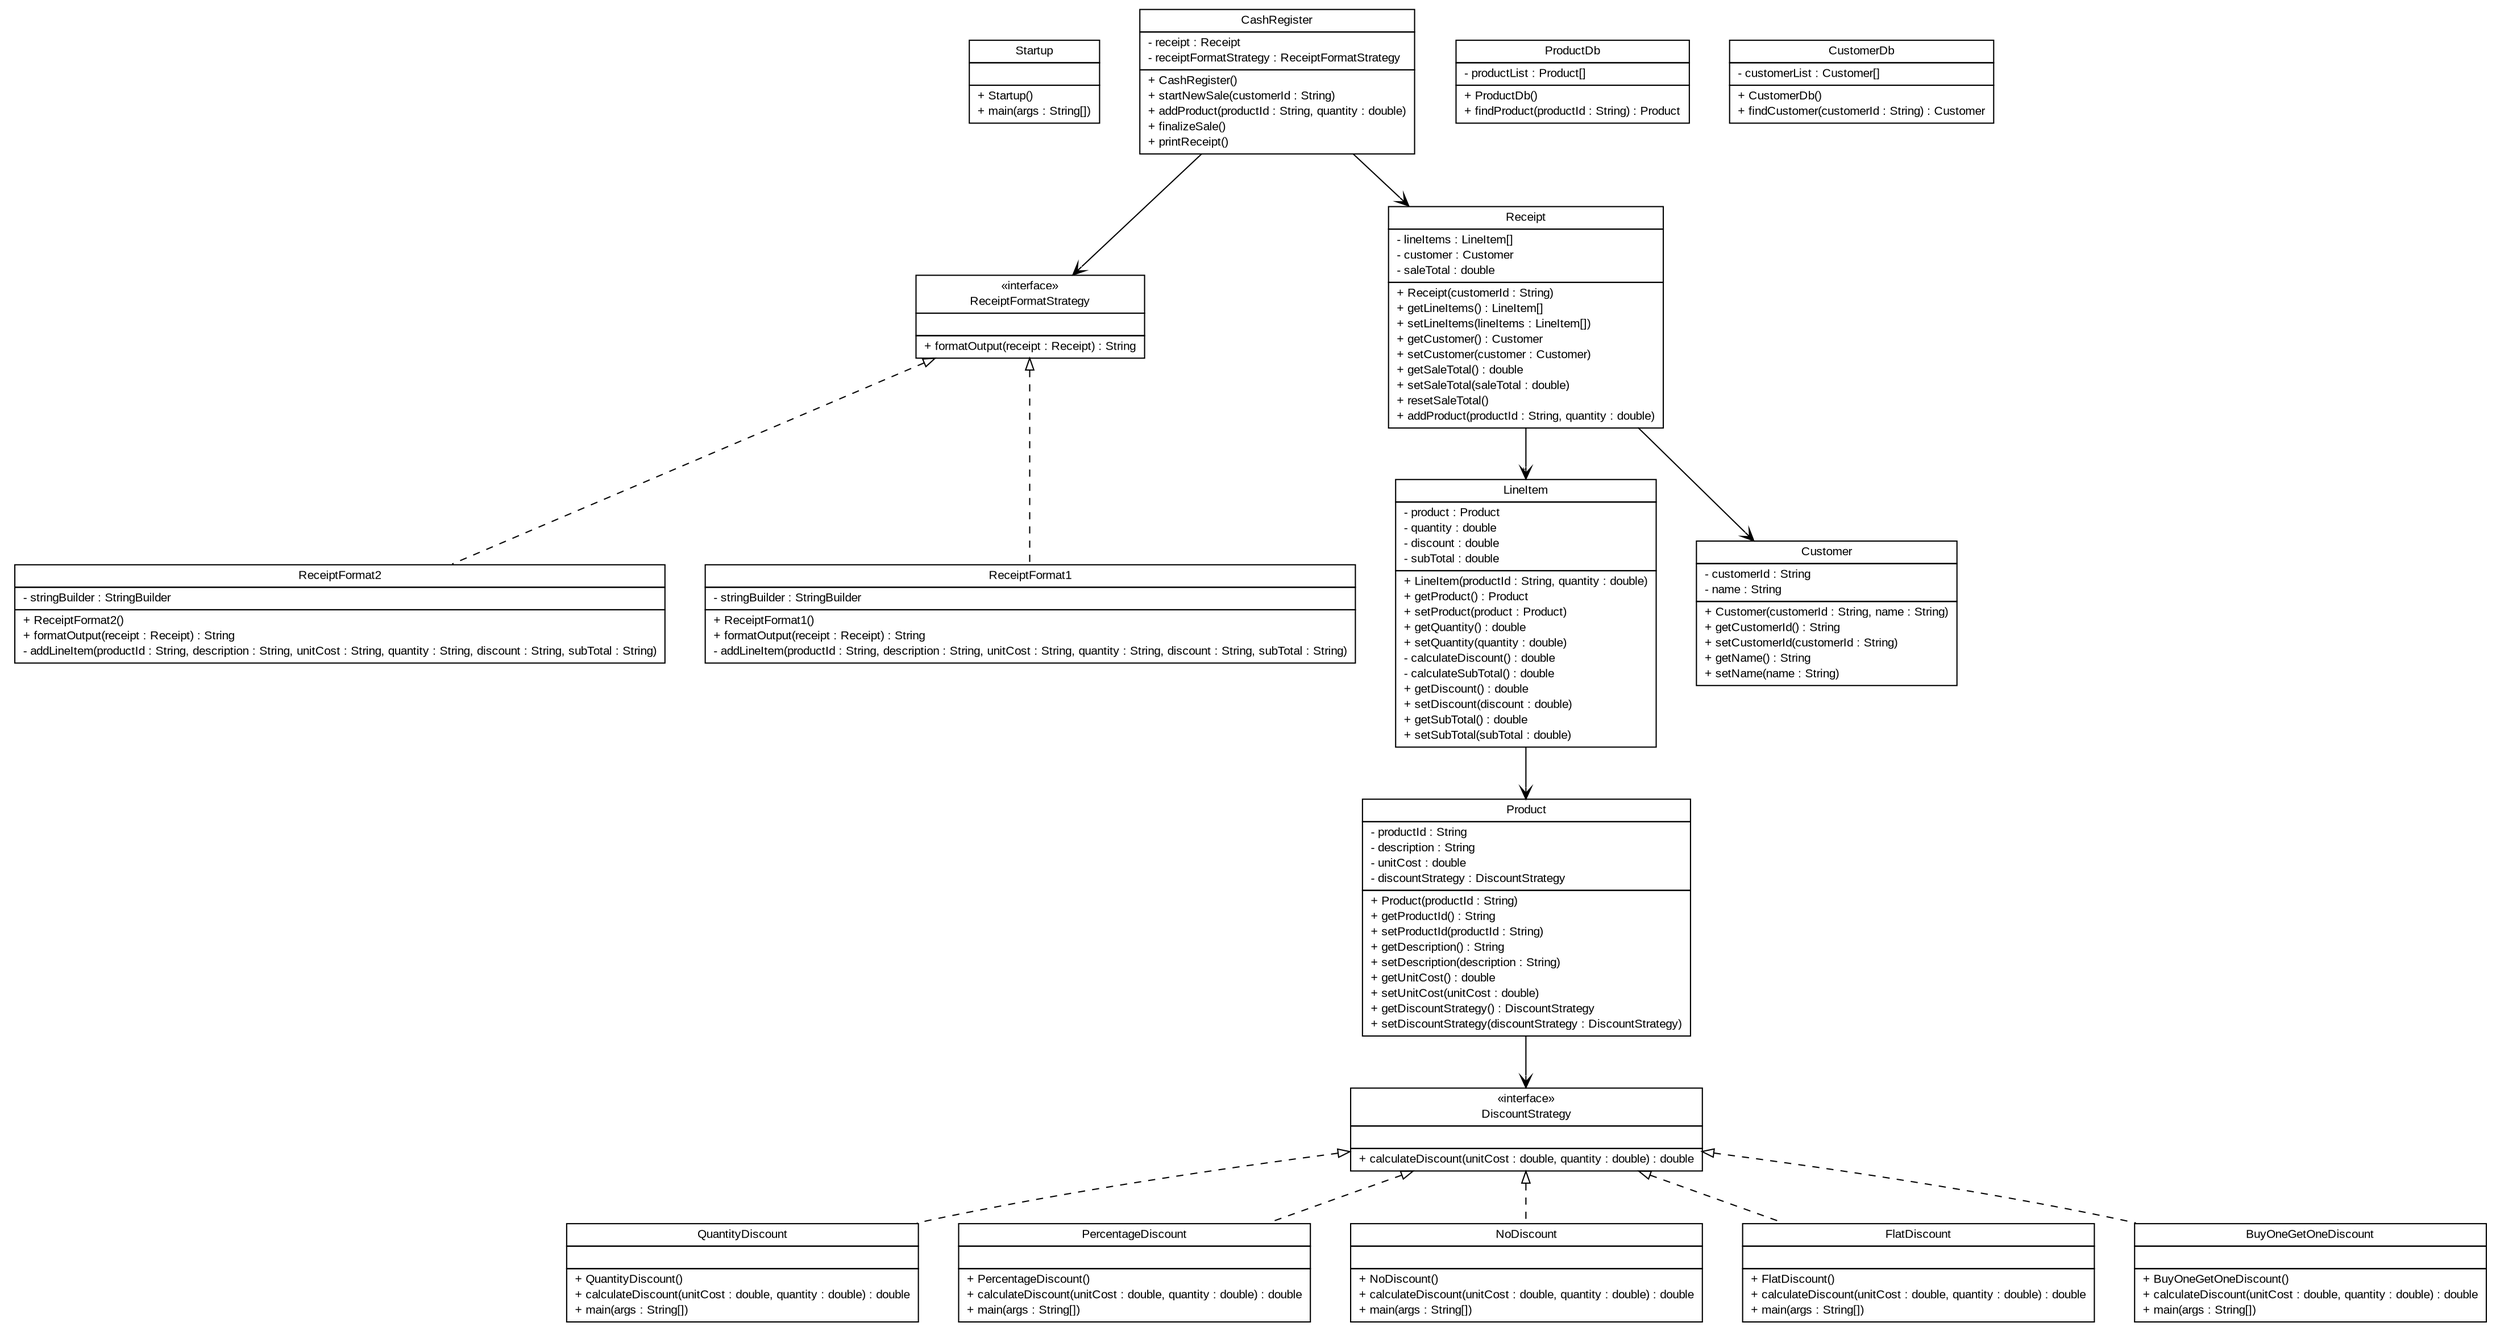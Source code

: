 #!/usr/local/bin/dot
#
# Class diagram 
# Generated by UMLGraph version 5.1 (http://www.umlgraph.org/)
#

digraph G {
	edge [fontname="arial",fontsize=10,labelfontname="arial",labelfontsize=10];
	node [fontname="arial",fontsize=10,shape=plaintext];
	nodesep=0.25;
	ranksep=0.5;
	// wctc.advancedjava.lab.DiscountStrategy.Startup
	c0 [label=<<table title="wctc.advancedjava.lab.DiscountStrategy.Startup" border="0" cellborder="1" cellspacing="0" cellpadding="2" port="p" href="./Startup.html">
		<tr><td><table border="0" cellspacing="0" cellpadding="1">
<tr><td align="center" balign="center"> Startup </td></tr>
		</table></td></tr>
		<tr><td><table border="0" cellspacing="0" cellpadding="1">
<tr><td align="left" balign="left">  </td></tr>
		</table></td></tr>
		<tr><td><table border="0" cellspacing="0" cellpadding="1">
<tr><td align="left" balign="left"> + Startup() </td></tr>
<tr><td align="left" balign="left"> + main(args : String[]) </td></tr>
		</table></td></tr>
		</table>>, fontname="arial", fontcolor="black", fontsize=10.0];
	// wctc.advancedjava.lab.DiscountStrategy.ReceiptFormatStrategy
	c1 [label=<<table title="wctc.advancedjava.lab.DiscountStrategy.ReceiptFormatStrategy" border="0" cellborder="1" cellspacing="0" cellpadding="2" port="p" href="./ReceiptFormatStrategy.html">
		<tr><td><table border="0" cellspacing="0" cellpadding="1">
<tr><td align="center" balign="center"> &#171;interface&#187; </td></tr>
<tr><td align="center" balign="center"> ReceiptFormatStrategy </td></tr>
		</table></td></tr>
		<tr><td><table border="0" cellspacing="0" cellpadding="1">
<tr><td align="left" balign="left">  </td></tr>
		</table></td></tr>
		<tr><td><table border="0" cellspacing="0" cellpadding="1">
<tr><td align="left" balign="left"> + formatOutput(receipt : Receipt) : String </td></tr>
		</table></td></tr>
		</table>>, fontname="arial", fontcolor="black", fontsize=10.0];
	// wctc.advancedjava.lab.DiscountStrategy.ReceiptFormat2
	c2 [label=<<table title="wctc.advancedjava.lab.DiscountStrategy.ReceiptFormat2" border="0" cellborder="1" cellspacing="0" cellpadding="2" port="p" href="./ReceiptFormat2.html">
		<tr><td><table border="0" cellspacing="0" cellpadding="1">
<tr><td align="center" balign="center"> ReceiptFormat2 </td></tr>
		</table></td></tr>
		<tr><td><table border="0" cellspacing="0" cellpadding="1">
<tr><td align="left" balign="left"> - stringBuilder : StringBuilder </td></tr>
		</table></td></tr>
		<tr><td><table border="0" cellspacing="0" cellpadding="1">
<tr><td align="left" balign="left"> + ReceiptFormat2() </td></tr>
<tr><td align="left" balign="left"> + formatOutput(receipt : Receipt) : String </td></tr>
<tr><td align="left" balign="left"> - addLineItem(productId : String, description : String, unitCost : String, quantity : String, discount : String, subTotal : String) </td></tr>
		</table></td></tr>
		</table>>, fontname="arial", fontcolor="black", fontsize=10.0];
	// wctc.advancedjava.lab.DiscountStrategy.ReceiptFormat1
	c3 [label=<<table title="wctc.advancedjava.lab.DiscountStrategy.ReceiptFormat1" border="0" cellborder="1" cellspacing="0" cellpadding="2" port="p" href="./ReceiptFormat1.html">
		<tr><td><table border="0" cellspacing="0" cellpadding="1">
<tr><td align="center" balign="center"> ReceiptFormat1 </td></tr>
		</table></td></tr>
		<tr><td><table border="0" cellspacing="0" cellpadding="1">
<tr><td align="left" balign="left"> - stringBuilder : StringBuilder </td></tr>
		</table></td></tr>
		<tr><td><table border="0" cellspacing="0" cellpadding="1">
<tr><td align="left" balign="left"> + ReceiptFormat1() </td></tr>
<tr><td align="left" balign="left"> + formatOutput(receipt : Receipt) : String </td></tr>
<tr><td align="left" balign="left"> - addLineItem(productId : String, description : String, unitCost : String, quantity : String, discount : String, subTotal : String) </td></tr>
		</table></td></tr>
		</table>>, fontname="arial", fontcolor="black", fontsize=10.0];
	// wctc.advancedjava.lab.DiscountStrategy.Receipt
	c4 [label=<<table title="wctc.advancedjava.lab.DiscountStrategy.Receipt" border="0" cellborder="1" cellspacing="0" cellpadding="2" port="p" href="./Receipt.html">
		<tr><td><table border="0" cellspacing="0" cellpadding="1">
<tr><td align="center" balign="center"> Receipt </td></tr>
		</table></td></tr>
		<tr><td><table border="0" cellspacing="0" cellpadding="1">
<tr><td align="left" balign="left"> - lineItems : LineItem[] </td></tr>
<tr><td align="left" balign="left"> - customer : Customer </td></tr>
<tr><td align="left" balign="left"> - saleTotal : double </td></tr>
		</table></td></tr>
		<tr><td><table border="0" cellspacing="0" cellpadding="1">
<tr><td align="left" balign="left"> + Receipt(customerId : String) </td></tr>
<tr><td align="left" balign="left"> + getLineItems() : LineItem[] </td></tr>
<tr><td align="left" balign="left"> + setLineItems(lineItems : LineItem[]) </td></tr>
<tr><td align="left" balign="left"> + getCustomer() : Customer </td></tr>
<tr><td align="left" balign="left"> + setCustomer(customer : Customer) </td></tr>
<tr><td align="left" balign="left"> + getSaleTotal() : double </td></tr>
<tr><td align="left" balign="left"> + setSaleTotal(saleTotal : double) </td></tr>
<tr><td align="left" balign="left"> + resetSaleTotal() </td></tr>
<tr><td align="left" balign="left"> + addProduct(productId : String, quantity : double) </td></tr>
		</table></td></tr>
		</table>>, fontname="arial", fontcolor="black", fontsize=10.0];
	// wctc.advancedjava.lab.DiscountStrategy.QuantityDiscount
	c5 [label=<<table title="wctc.advancedjava.lab.DiscountStrategy.QuantityDiscount" border="0" cellborder="1" cellspacing="0" cellpadding="2" port="p" href="./QuantityDiscount.html">
		<tr><td><table border="0" cellspacing="0" cellpadding="1">
<tr><td align="center" balign="center"> QuantityDiscount </td></tr>
		</table></td></tr>
		<tr><td><table border="0" cellspacing="0" cellpadding="1">
<tr><td align="left" balign="left">  </td></tr>
		</table></td></tr>
		<tr><td><table border="0" cellspacing="0" cellpadding="1">
<tr><td align="left" balign="left"> + QuantityDiscount() </td></tr>
<tr><td align="left" balign="left"> + calculateDiscount(unitCost : double, quantity : double) : double </td></tr>
<tr><td align="left" balign="left"> + main(args : String[]) </td></tr>
		</table></td></tr>
		</table>>, fontname="arial", fontcolor="black", fontsize=10.0];
	// wctc.advancedjava.lab.DiscountStrategy.ProductDb
	c6 [label=<<table title="wctc.advancedjava.lab.DiscountStrategy.ProductDb" border="0" cellborder="1" cellspacing="0" cellpadding="2" port="p" href="./ProductDb.html">
		<tr><td><table border="0" cellspacing="0" cellpadding="1">
<tr><td align="center" balign="center"> ProductDb </td></tr>
		</table></td></tr>
		<tr><td><table border="0" cellspacing="0" cellpadding="1">
<tr><td align="left" balign="left"> - productList : Product[] </td></tr>
		</table></td></tr>
		<tr><td><table border="0" cellspacing="0" cellpadding="1">
<tr><td align="left" balign="left"> + ProductDb() </td></tr>
<tr><td align="left" balign="left"> + findProduct(productId : String) : Product </td></tr>
		</table></td></tr>
		</table>>, fontname="arial", fontcolor="black", fontsize=10.0];
	// wctc.advancedjava.lab.DiscountStrategy.Product
	c7 [label=<<table title="wctc.advancedjava.lab.DiscountStrategy.Product" border="0" cellborder="1" cellspacing="0" cellpadding="2" port="p" href="./Product.html">
		<tr><td><table border="0" cellspacing="0" cellpadding="1">
<tr><td align="center" balign="center"> Product </td></tr>
		</table></td></tr>
		<tr><td><table border="0" cellspacing="0" cellpadding="1">
<tr><td align="left" balign="left"> - productId : String </td></tr>
<tr><td align="left" balign="left"> - description : String </td></tr>
<tr><td align="left" balign="left"> - unitCost : double </td></tr>
<tr><td align="left" balign="left"> - discountStrategy : DiscountStrategy </td></tr>
		</table></td></tr>
		<tr><td><table border="0" cellspacing="0" cellpadding="1">
<tr><td align="left" balign="left"> + Product(productId : String) </td></tr>
<tr><td align="left" balign="left"> + getProductId() : String </td></tr>
<tr><td align="left" balign="left"> + setProductId(productId : String) </td></tr>
<tr><td align="left" balign="left"> + getDescription() : String </td></tr>
<tr><td align="left" balign="left"> + setDescription(description : String) </td></tr>
<tr><td align="left" balign="left"> + getUnitCost() : double </td></tr>
<tr><td align="left" balign="left"> + setUnitCost(unitCost : double) </td></tr>
<tr><td align="left" balign="left"> + getDiscountStrategy() : DiscountStrategy </td></tr>
<tr><td align="left" balign="left"> + setDiscountStrategy(discountStrategy : DiscountStrategy) </td></tr>
		</table></td></tr>
		</table>>, fontname="arial", fontcolor="black", fontsize=10.0];
	// wctc.advancedjava.lab.DiscountStrategy.PercentageDiscount
	c8 [label=<<table title="wctc.advancedjava.lab.DiscountStrategy.PercentageDiscount" border="0" cellborder="1" cellspacing="0" cellpadding="2" port="p" href="./PercentageDiscount.html">
		<tr><td><table border="0" cellspacing="0" cellpadding="1">
<tr><td align="center" balign="center"> PercentageDiscount </td></tr>
		</table></td></tr>
		<tr><td><table border="0" cellspacing="0" cellpadding="1">
<tr><td align="left" balign="left">  </td></tr>
		</table></td></tr>
		<tr><td><table border="0" cellspacing="0" cellpadding="1">
<tr><td align="left" balign="left"> + PercentageDiscount() </td></tr>
<tr><td align="left" balign="left"> + calculateDiscount(unitCost : double, quantity : double) : double </td></tr>
<tr><td align="left" balign="left"> + main(args : String[]) </td></tr>
		</table></td></tr>
		</table>>, fontname="arial", fontcolor="black", fontsize=10.0];
	// wctc.advancedjava.lab.DiscountStrategy.NoDiscount
	c9 [label=<<table title="wctc.advancedjava.lab.DiscountStrategy.NoDiscount" border="0" cellborder="1" cellspacing="0" cellpadding="2" port="p" href="./NoDiscount.html">
		<tr><td><table border="0" cellspacing="0" cellpadding="1">
<tr><td align="center" balign="center"> NoDiscount </td></tr>
		</table></td></tr>
		<tr><td><table border="0" cellspacing="0" cellpadding="1">
<tr><td align="left" balign="left">  </td></tr>
		</table></td></tr>
		<tr><td><table border="0" cellspacing="0" cellpadding="1">
<tr><td align="left" balign="left"> + NoDiscount() </td></tr>
<tr><td align="left" balign="left"> + calculateDiscount(unitCost : double, quantity : double) : double </td></tr>
<tr><td align="left" balign="left"> + main(args : String[]) </td></tr>
		</table></td></tr>
		</table>>, fontname="arial", fontcolor="black", fontsize=10.0];
	// wctc.advancedjava.lab.DiscountStrategy.LineItem
	c10 [label=<<table title="wctc.advancedjava.lab.DiscountStrategy.LineItem" border="0" cellborder="1" cellspacing="0" cellpadding="2" port="p" href="./LineItem.html">
		<tr><td><table border="0" cellspacing="0" cellpadding="1">
<tr><td align="center" balign="center"> LineItem </td></tr>
		</table></td></tr>
		<tr><td><table border="0" cellspacing="0" cellpadding="1">
<tr><td align="left" balign="left"> - product : Product </td></tr>
<tr><td align="left" balign="left"> - quantity : double </td></tr>
<tr><td align="left" balign="left"> - discount : double </td></tr>
<tr><td align="left" balign="left"> - subTotal : double </td></tr>
		</table></td></tr>
		<tr><td><table border="0" cellspacing="0" cellpadding="1">
<tr><td align="left" balign="left"> + LineItem(productId : String, quantity : double) </td></tr>
<tr><td align="left" balign="left"> + getProduct() : Product </td></tr>
<tr><td align="left" balign="left"> + setProduct(product : Product) </td></tr>
<tr><td align="left" balign="left"> + getQuantity() : double </td></tr>
<tr><td align="left" balign="left"> + setQuantity(quantity : double) </td></tr>
<tr><td align="left" balign="left"> - calculateDiscount() : double </td></tr>
<tr><td align="left" balign="left"> - calculateSubTotal() : double </td></tr>
<tr><td align="left" balign="left"> + getDiscount() : double </td></tr>
<tr><td align="left" balign="left"> + setDiscount(discount : double) </td></tr>
<tr><td align="left" balign="left"> + getSubTotal() : double </td></tr>
<tr><td align="left" balign="left"> + setSubTotal(subTotal : double) </td></tr>
		</table></td></tr>
		</table>>, fontname="arial", fontcolor="black", fontsize=10.0];
	// wctc.advancedjava.lab.DiscountStrategy.FlatDiscount
	c11 [label=<<table title="wctc.advancedjava.lab.DiscountStrategy.FlatDiscount" border="0" cellborder="1" cellspacing="0" cellpadding="2" port="p" href="./FlatDiscount.html">
		<tr><td><table border="0" cellspacing="0" cellpadding="1">
<tr><td align="center" balign="center"> FlatDiscount </td></tr>
		</table></td></tr>
		<tr><td><table border="0" cellspacing="0" cellpadding="1">
<tr><td align="left" balign="left">  </td></tr>
		</table></td></tr>
		<tr><td><table border="0" cellspacing="0" cellpadding="1">
<tr><td align="left" balign="left"> + FlatDiscount() </td></tr>
<tr><td align="left" balign="left"> + calculateDiscount(unitCost : double, quantity : double) : double </td></tr>
<tr><td align="left" balign="left"> + main(args : String[]) </td></tr>
		</table></td></tr>
		</table>>, fontname="arial", fontcolor="black", fontsize=10.0];
	// wctc.advancedjava.lab.DiscountStrategy.DiscountStrategy
	c12 [label=<<table title="wctc.advancedjava.lab.DiscountStrategy.DiscountStrategy" border="0" cellborder="1" cellspacing="0" cellpadding="2" port="p" href="./DiscountStrategy.html">
		<tr><td><table border="0" cellspacing="0" cellpadding="1">
<tr><td align="center" balign="center"> &#171;interface&#187; </td></tr>
<tr><td align="center" balign="center"> DiscountStrategy </td></tr>
		</table></td></tr>
		<tr><td><table border="0" cellspacing="0" cellpadding="1">
<tr><td align="left" balign="left">  </td></tr>
		</table></td></tr>
		<tr><td><table border="0" cellspacing="0" cellpadding="1">
<tr><td align="left" balign="left"> + calculateDiscount(unitCost : double, quantity : double) : double </td></tr>
		</table></td></tr>
		</table>>, fontname="arial", fontcolor="black", fontsize=10.0];
	// wctc.advancedjava.lab.DiscountStrategy.CustomerDb
	c13 [label=<<table title="wctc.advancedjava.lab.DiscountStrategy.CustomerDb" border="0" cellborder="1" cellspacing="0" cellpadding="2" port="p" href="./CustomerDb.html">
		<tr><td><table border="0" cellspacing="0" cellpadding="1">
<tr><td align="center" balign="center"> CustomerDb </td></tr>
		</table></td></tr>
		<tr><td><table border="0" cellspacing="0" cellpadding="1">
<tr><td align="left" balign="left"> - customerList : Customer[] </td></tr>
		</table></td></tr>
		<tr><td><table border="0" cellspacing="0" cellpadding="1">
<tr><td align="left" balign="left"> + CustomerDb() </td></tr>
<tr><td align="left" balign="left"> + findCustomer(customerId : String) : Customer </td></tr>
		</table></td></tr>
		</table>>, fontname="arial", fontcolor="black", fontsize=10.0];
	// wctc.advancedjava.lab.DiscountStrategy.Customer
	c14 [label=<<table title="wctc.advancedjava.lab.DiscountStrategy.Customer" border="0" cellborder="1" cellspacing="0" cellpadding="2" port="p" href="./Customer.html">
		<tr><td><table border="0" cellspacing="0" cellpadding="1">
<tr><td align="center" balign="center"> Customer </td></tr>
		</table></td></tr>
		<tr><td><table border="0" cellspacing="0" cellpadding="1">
<tr><td align="left" balign="left"> - customerId : String </td></tr>
<tr><td align="left" balign="left"> - name : String </td></tr>
		</table></td></tr>
		<tr><td><table border="0" cellspacing="0" cellpadding="1">
<tr><td align="left" balign="left"> + Customer(customerId : String, name : String) </td></tr>
<tr><td align="left" balign="left"> + getCustomerId() : String </td></tr>
<tr><td align="left" balign="left"> + setCustomerId(customerId : String) </td></tr>
<tr><td align="left" balign="left"> + getName() : String </td></tr>
<tr><td align="left" balign="left"> + setName(name : String) </td></tr>
		</table></td></tr>
		</table>>, fontname="arial", fontcolor="black", fontsize=10.0];
	// wctc.advancedjava.lab.DiscountStrategy.CashRegister
	c15 [label=<<table title="wctc.advancedjava.lab.DiscountStrategy.CashRegister" border="0" cellborder="1" cellspacing="0" cellpadding="2" port="p" href="./CashRegister.html">
		<tr><td><table border="0" cellspacing="0" cellpadding="1">
<tr><td align="center" balign="center"> CashRegister </td></tr>
		</table></td></tr>
		<tr><td><table border="0" cellspacing="0" cellpadding="1">
<tr><td align="left" balign="left"> - receipt : Receipt </td></tr>
<tr><td align="left" balign="left"> - receiptFormatStrategy : ReceiptFormatStrategy </td></tr>
		</table></td></tr>
		<tr><td><table border="0" cellspacing="0" cellpadding="1">
<tr><td align="left" balign="left"> + CashRegister() </td></tr>
<tr><td align="left" balign="left"> + startNewSale(customerId : String) </td></tr>
<tr><td align="left" balign="left"> + addProduct(productId : String, quantity : double) </td></tr>
<tr><td align="left" balign="left"> + finalizeSale() </td></tr>
<tr><td align="left" balign="left"> + printReceipt() </td></tr>
		</table></td></tr>
		</table>>, fontname="arial", fontcolor="black", fontsize=10.0];
	// wctc.advancedjava.lab.DiscountStrategy.BuyOneGetOneDiscount
	c16 [label=<<table title="wctc.advancedjava.lab.DiscountStrategy.BuyOneGetOneDiscount" border="0" cellborder="1" cellspacing="0" cellpadding="2" port="p" href="./BuyOneGetOneDiscount.html">
		<tr><td><table border="0" cellspacing="0" cellpadding="1">
<tr><td align="center" balign="center"> BuyOneGetOneDiscount </td></tr>
		</table></td></tr>
		<tr><td><table border="0" cellspacing="0" cellpadding="1">
<tr><td align="left" balign="left">  </td></tr>
		</table></td></tr>
		<tr><td><table border="0" cellspacing="0" cellpadding="1">
<tr><td align="left" balign="left"> + BuyOneGetOneDiscount() </td></tr>
<tr><td align="left" balign="left"> + calculateDiscount(unitCost : double, quantity : double) : double </td></tr>
<tr><td align="left" balign="left"> + main(args : String[]) </td></tr>
		</table></td></tr>
		</table>>, fontname="arial", fontcolor="black", fontsize=10.0];
	//wctc.advancedjava.lab.DiscountStrategy.ReceiptFormat2 implements wctc.advancedjava.lab.DiscountStrategy.ReceiptFormatStrategy
	c1:p -> c2:p [dir=back,arrowtail=empty,style=dashed];
	//wctc.advancedjava.lab.DiscountStrategy.ReceiptFormat1 implements wctc.advancedjava.lab.DiscountStrategy.ReceiptFormatStrategy
	c1:p -> c3:p [dir=back,arrowtail=empty,style=dashed];
	//wctc.advancedjava.lab.DiscountStrategy.QuantityDiscount implements wctc.advancedjava.lab.DiscountStrategy.DiscountStrategy
	c12:p -> c5:p [dir=back,arrowtail=empty,style=dashed];
	//wctc.advancedjava.lab.DiscountStrategy.PercentageDiscount implements wctc.advancedjava.lab.DiscountStrategy.DiscountStrategy
	c12:p -> c8:p [dir=back,arrowtail=empty,style=dashed];
	//wctc.advancedjava.lab.DiscountStrategy.NoDiscount implements wctc.advancedjava.lab.DiscountStrategy.DiscountStrategy
	c12:p -> c9:p [dir=back,arrowtail=empty,style=dashed];
	//wctc.advancedjava.lab.DiscountStrategy.FlatDiscount implements wctc.advancedjava.lab.DiscountStrategy.DiscountStrategy
	c12:p -> c11:p [dir=back,arrowtail=empty,style=dashed];
	//wctc.advancedjava.lab.DiscountStrategy.BuyOneGetOneDiscount implements wctc.advancedjava.lab.DiscountStrategy.DiscountStrategy
	c12:p -> c16:p [dir=back,arrowtail=empty,style=dashed];
	// wctc.advancedjava.lab.DiscountStrategy.Receipt NAVASSOC wctc.advancedjava.lab.DiscountStrategy.LineItem
	c4:p -> c10:p [taillabel="", label="", headlabel="*", fontname="arial", fontcolor="black", fontsize=10.0, color="black", arrowhead=open];
	// wctc.advancedjava.lab.DiscountStrategy.Receipt NAVASSOC wctc.advancedjava.lab.DiscountStrategy.Customer
	c4:p -> c14:p [taillabel="", label="", headlabel="", fontname="arial", fontcolor="black", fontsize=10.0, color="black", arrowhead=open];
	// wctc.advancedjava.lab.DiscountStrategy.Product NAVASSOC wctc.advancedjava.lab.DiscountStrategy.DiscountStrategy
	c7:p -> c12:p [taillabel="", label="", headlabel="", fontname="arial", fontcolor="black", fontsize=10.0, color="black", arrowhead=open];
	// wctc.advancedjava.lab.DiscountStrategy.LineItem NAVASSOC wctc.advancedjava.lab.DiscountStrategy.Product
	c10:p -> c7:p [taillabel="", label="", headlabel="", fontname="arial", fontcolor="black", fontsize=10.0, color="black", arrowhead=open];
	// wctc.advancedjava.lab.DiscountStrategy.CashRegister NAVASSOC wctc.advancedjava.lab.DiscountStrategy.Receipt
	c15:p -> c4:p [taillabel="", label="", headlabel="", fontname="arial", fontcolor="black", fontsize=10.0, color="black", arrowhead=open];
	// wctc.advancedjava.lab.DiscountStrategy.CashRegister NAVASSOC wctc.advancedjava.lab.DiscountStrategy.ReceiptFormatStrategy
	c15:p -> c1:p [taillabel="", label="", headlabel="", fontname="arial", fontcolor="black", fontsize=10.0, color="black", arrowhead=open];
}

